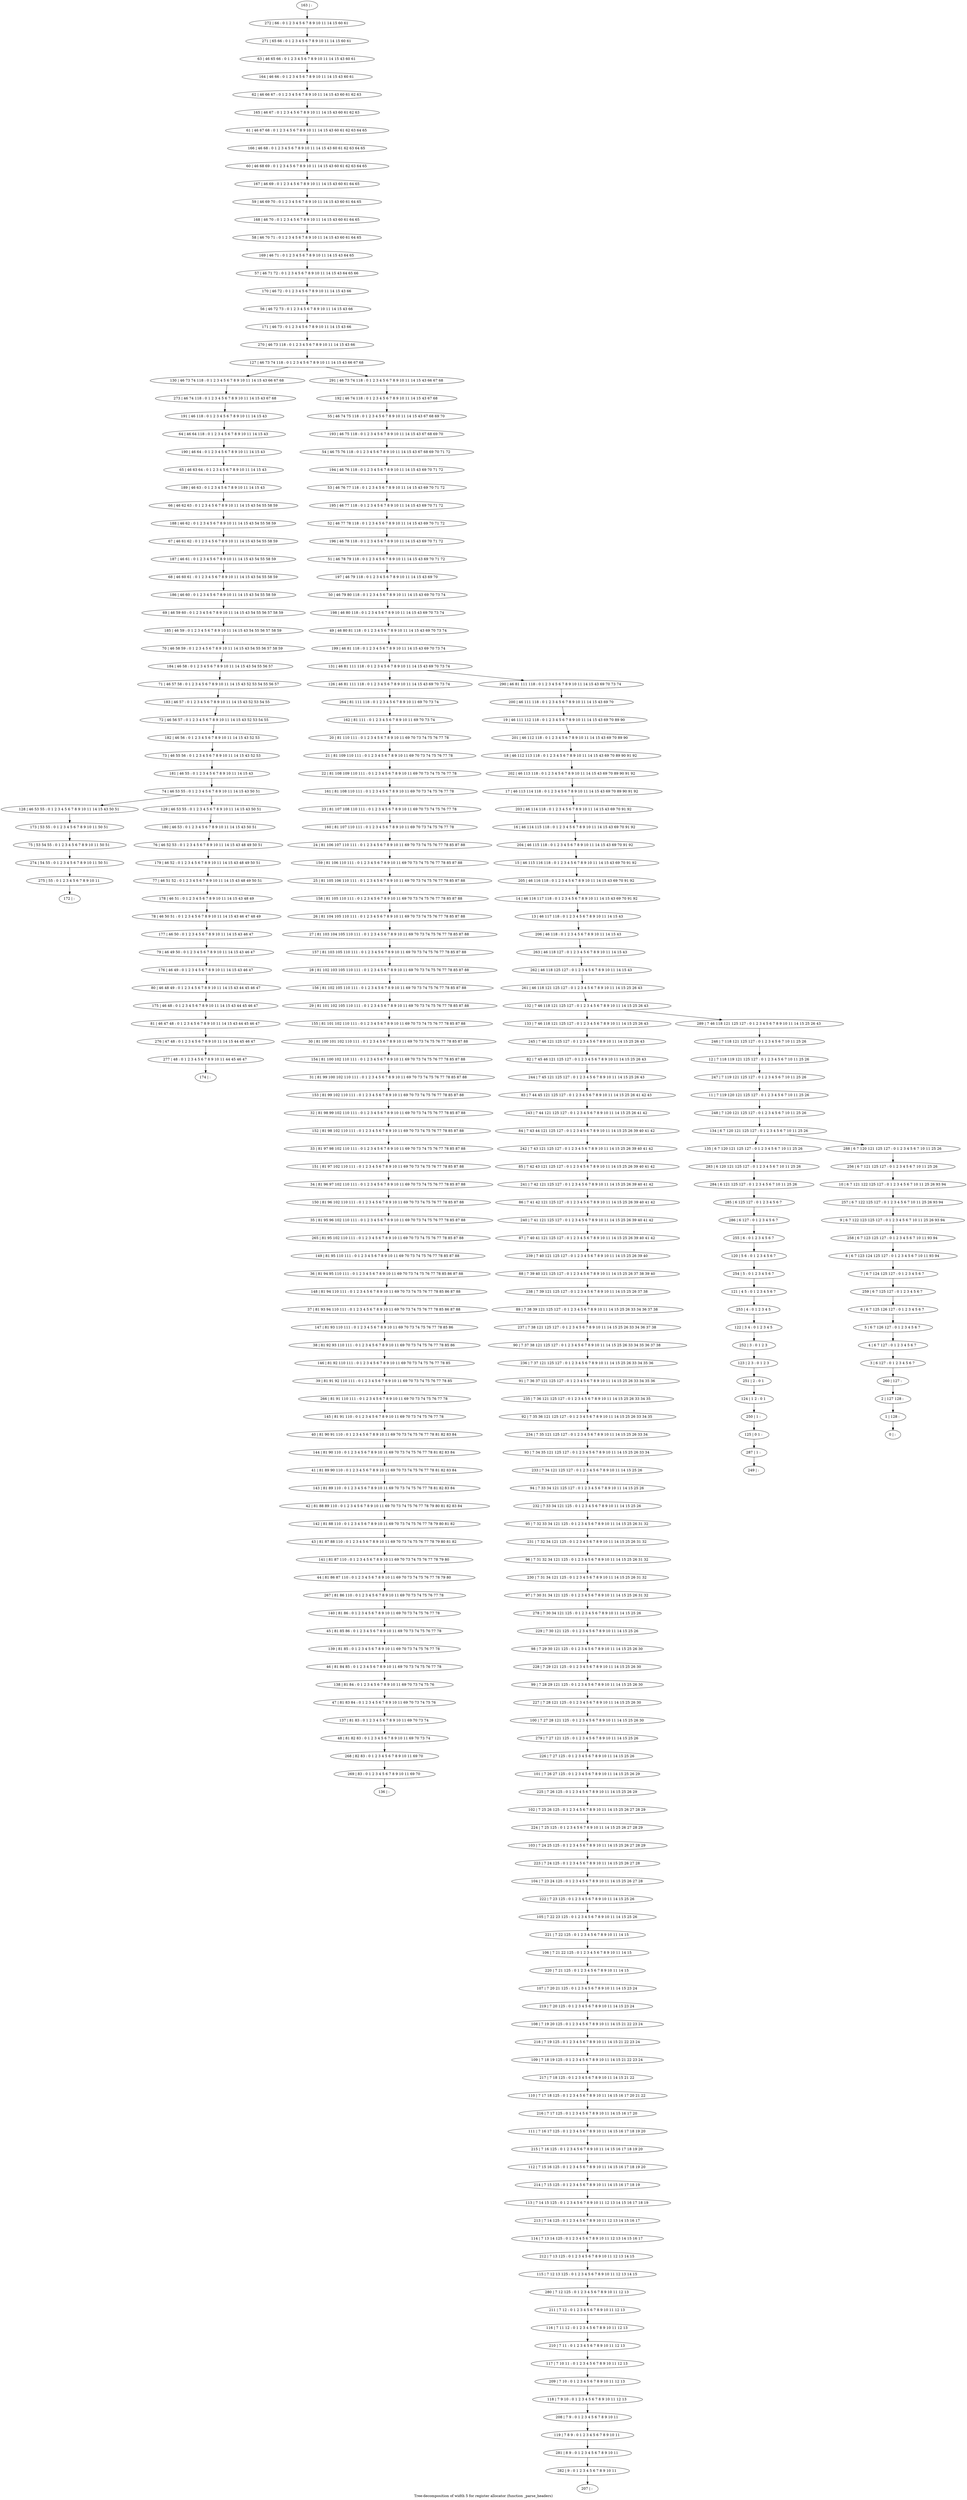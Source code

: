 digraph G {
graph [label="Tree-decomposition of width 5 for register allocator (function _parse_headers)"]
0[label="0 | : "];
1[label="1 | 128 : "];
2[label="2 | 127 128 : "];
3[label="3 | 6 127 : 0 1 2 3 4 5 6 7 "];
4[label="4 | 6 7 127 : 0 1 2 3 4 5 6 7 "];
5[label="5 | 6 7 126 127 : 0 1 2 3 4 5 6 7 "];
6[label="6 | 6 7 125 126 127 : 0 1 2 3 4 5 6 7 "];
7[label="7 | 6 7 124 125 127 : 0 1 2 3 4 5 6 7 "];
8[label="8 | 6 7 123 124 125 127 : 0 1 2 3 4 5 6 7 10 11 93 94 "];
9[label="9 | 6 7 122 123 125 127 : 0 1 2 3 4 5 6 7 10 11 25 26 93 94 "];
10[label="10 | 6 7 121 122 125 127 : 0 1 2 3 4 5 6 7 10 11 25 26 93 94 "];
11[label="11 | 7 119 120 121 125 127 : 0 1 2 3 4 5 6 7 10 11 25 26 "];
12[label="12 | 7 118 119 121 125 127 : 0 1 2 3 4 5 6 7 10 11 25 26 "];
13[label="13 | 46 117 118 : 0 1 2 3 4 5 6 7 8 9 10 11 14 15 43 "];
14[label="14 | 46 116 117 118 : 0 1 2 3 4 5 6 7 8 9 10 11 14 15 43 69 70 91 92 "];
15[label="15 | 46 115 116 118 : 0 1 2 3 4 5 6 7 8 9 10 11 14 15 43 69 70 91 92 "];
16[label="16 | 46 114 115 118 : 0 1 2 3 4 5 6 7 8 9 10 11 14 15 43 69 70 91 92 "];
17[label="17 | 46 113 114 118 : 0 1 2 3 4 5 6 7 8 9 10 11 14 15 43 69 70 89 90 91 92 "];
18[label="18 | 46 112 113 118 : 0 1 2 3 4 5 6 7 8 9 10 11 14 15 43 69 70 89 90 91 92 "];
19[label="19 | 46 111 112 118 : 0 1 2 3 4 5 6 7 8 9 10 11 14 15 43 69 70 89 90 "];
20[label="20 | 81 110 111 : 0 1 2 3 4 5 6 7 8 9 10 11 69 70 73 74 75 76 77 78 "];
21[label="21 | 81 109 110 111 : 0 1 2 3 4 5 6 7 8 9 10 11 69 70 73 74 75 76 77 78 "];
22[label="22 | 81 108 109 110 111 : 0 1 2 3 4 5 6 7 8 9 10 11 69 70 73 74 75 76 77 78 "];
23[label="23 | 81 107 108 110 111 : 0 1 2 3 4 5 6 7 8 9 10 11 69 70 73 74 75 76 77 78 "];
24[label="24 | 81 106 107 110 111 : 0 1 2 3 4 5 6 7 8 9 10 11 69 70 73 74 75 76 77 78 85 87 88 "];
25[label="25 | 81 105 106 110 111 : 0 1 2 3 4 5 6 7 8 9 10 11 69 70 73 74 75 76 77 78 85 87 88 "];
26[label="26 | 81 104 105 110 111 : 0 1 2 3 4 5 6 7 8 9 10 11 69 70 73 74 75 76 77 78 85 87 88 "];
27[label="27 | 81 103 104 105 110 111 : 0 1 2 3 4 5 6 7 8 9 10 11 69 70 73 74 75 76 77 78 85 87 88 "];
28[label="28 | 81 102 103 105 110 111 : 0 1 2 3 4 5 6 7 8 9 10 11 69 70 73 74 75 76 77 78 85 87 88 "];
29[label="29 | 81 101 102 105 110 111 : 0 1 2 3 4 5 6 7 8 9 10 11 69 70 73 74 75 76 77 78 85 87 88 "];
30[label="30 | 81 100 101 102 110 111 : 0 1 2 3 4 5 6 7 8 9 10 11 69 70 73 74 75 76 77 78 85 87 88 "];
31[label="31 | 81 99 100 102 110 111 : 0 1 2 3 4 5 6 7 8 9 10 11 69 70 73 74 75 76 77 78 85 87 88 "];
32[label="32 | 81 98 99 102 110 111 : 0 1 2 3 4 5 6 7 8 9 10 11 69 70 73 74 75 76 77 78 85 87 88 "];
33[label="33 | 81 97 98 102 110 111 : 0 1 2 3 4 5 6 7 8 9 10 11 69 70 73 74 75 76 77 78 85 87 88 "];
34[label="34 | 81 96 97 102 110 111 : 0 1 2 3 4 5 6 7 8 9 10 11 69 70 73 74 75 76 77 78 85 87 88 "];
35[label="35 | 81 95 96 102 110 111 : 0 1 2 3 4 5 6 7 8 9 10 11 69 70 73 74 75 76 77 78 85 87 88 "];
36[label="36 | 81 94 95 110 111 : 0 1 2 3 4 5 6 7 8 9 10 11 69 70 73 74 75 76 77 78 85 86 87 88 "];
37[label="37 | 81 93 94 110 111 : 0 1 2 3 4 5 6 7 8 9 10 11 69 70 73 74 75 76 77 78 85 86 87 88 "];
38[label="38 | 81 92 93 110 111 : 0 1 2 3 4 5 6 7 8 9 10 11 69 70 73 74 75 76 77 78 85 86 "];
39[label="39 | 81 91 92 110 111 : 0 1 2 3 4 5 6 7 8 9 10 11 69 70 73 74 75 76 77 78 85 "];
40[label="40 | 81 90 91 110 : 0 1 2 3 4 5 6 7 8 9 10 11 69 70 73 74 75 76 77 78 81 82 83 84 "];
41[label="41 | 81 89 90 110 : 0 1 2 3 4 5 6 7 8 9 10 11 69 70 73 74 75 76 77 78 81 82 83 84 "];
42[label="42 | 81 88 89 110 : 0 1 2 3 4 5 6 7 8 9 10 11 69 70 73 74 75 76 77 78 79 80 81 82 83 84 "];
43[label="43 | 81 87 88 110 : 0 1 2 3 4 5 6 7 8 9 10 11 69 70 73 74 75 76 77 78 79 80 81 82 "];
44[label="44 | 81 86 87 110 : 0 1 2 3 4 5 6 7 8 9 10 11 69 70 73 74 75 76 77 78 79 80 "];
45[label="45 | 81 85 86 : 0 1 2 3 4 5 6 7 8 9 10 11 69 70 73 74 75 76 77 78 "];
46[label="46 | 81 84 85 : 0 1 2 3 4 5 6 7 8 9 10 11 69 70 73 74 75 76 77 78 "];
47[label="47 | 81 83 84 : 0 1 2 3 4 5 6 7 8 9 10 11 69 70 73 74 75 76 "];
48[label="48 | 81 82 83 : 0 1 2 3 4 5 6 7 8 9 10 11 69 70 73 74 "];
49[label="49 | 46 80 81 118 : 0 1 2 3 4 5 6 7 8 9 10 11 14 15 43 69 70 73 74 "];
50[label="50 | 46 79 80 118 : 0 1 2 3 4 5 6 7 8 9 10 11 14 15 43 69 70 73 74 "];
51[label="51 | 46 78 79 118 : 0 1 2 3 4 5 6 7 8 9 10 11 14 15 43 69 70 71 72 "];
52[label="52 | 46 77 78 118 : 0 1 2 3 4 5 6 7 8 9 10 11 14 15 43 69 70 71 72 "];
53[label="53 | 46 76 77 118 : 0 1 2 3 4 5 6 7 8 9 10 11 14 15 43 69 70 71 72 "];
54[label="54 | 46 75 76 118 : 0 1 2 3 4 5 6 7 8 9 10 11 14 15 43 67 68 69 70 71 72 "];
55[label="55 | 46 74 75 118 : 0 1 2 3 4 5 6 7 8 9 10 11 14 15 43 67 68 69 70 "];
56[label="56 | 46 72 73 : 0 1 2 3 4 5 6 7 8 9 10 11 14 15 43 66 "];
57[label="57 | 46 71 72 : 0 1 2 3 4 5 6 7 8 9 10 11 14 15 43 64 65 66 "];
58[label="58 | 46 70 71 : 0 1 2 3 4 5 6 7 8 9 10 11 14 15 43 60 61 64 65 "];
59[label="59 | 46 69 70 : 0 1 2 3 4 5 6 7 8 9 10 11 14 15 43 60 61 64 65 "];
60[label="60 | 46 68 69 : 0 1 2 3 4 5 6 7 8 9 10 11 14 15 43 60 61 62 63 64 65 "];
61[label="61 | 46 67 68 : 0 1 2 3 4 5 6 7 8 9 10 11 14 15 43 60 61 62 63 64 65 "];
62[label="62 | 46 66 67 : 0 1 2 3 4 5 6 7 8 9 10 11 14 15 43 60 61 62 63 "];
63[label="63 | 46 65 66 : 0 1 2 3 4 5 6 7 8 9 10 11 14 15 43 60 61 "];
64[label="64 | 46 64 118 : 0 1 2 3 4 5 6 7 8 9 10 11 14 15 43 "];
65[label="65 | 46 63 64 : 0 1 2 3 4 5 6 7 8 9 10 11 14 15 43 "];
66[label="66 | 46 62 63 : 0 1 2 3 4 5 6 7 8 9 10 11 14 15 43 54 55 58 59 "];
67[label="67 | 46 61 62 : 0 1 2 3 4 5 6 7 8 9 10 11 14 15 43 54 55 58 59 "];
68[label="68 | 46 60 61 : 0 1 2 3 4 5 6 7 8 9 10 11 14 15 43 54 55 58 59 "];
69[label="69 | 46 59 60 : 0 1 2 3 4 5 6 7 8 9 10 11 14 15 43 54 55 56 57 58 59 "];
70[label="70 | 46 58 59 : 0 1 2 3 4 5 6 7 8 9 10 11 14 15 43 54 55 56 57 58 59 "];
71[label="71 | 46 57 58 : 0 1 2 3 4 5 6 7 8 9 10 11 14 15 43 52 53 54 55 56 57 "];
72[label="72 | 46 56 57 : 0 1 2 3 4 5 6 7 8 9 10 11 14 15 43 52 53 54 55 "];
73[label="73 | 46 55 56 : 0 1 2 3 4 5 6 7 8 9 10 11 14 15 43 52 53 "];
74[label="74 | 46 53 55 : 0 1 2 3 4 5 6 7 8 9 10 11 14 15 43 50 51 "];
75[label="75 | 53 54 55 : 0 1 2 3 4 5 6 7 8 9 10 11 50 51 "];
76[label="76 | 46 52 53 : 0 1 2 3 4 5 6 7 8 9 10 11 14 15 43 48 49 50 51 "];
77[label="77 | 46 51 52 : 0 1 2 3 4 5 6 7 8 9 10 11 14 15 43 48 49 50 51 "];
78[label="78 | 46 50 51 : 0 1 2 3 4 5 6 7 8 9 10 11 14 15 43 46 47 48 49 "];
79[label="79 | 46 49 50 : 0 1 2 3 4 5 6 7 8 9 10 11 14 15 43 46 47 "];
80[label="80 | 46 48 49 : 0 1 2 3 4 5 6 7 8 9 10 11 14 15 43 44 45 46 47 "];
81[label="81 | 46 47 48 : 0 1 2 3 4 5 6 7 8 9 10 11 14 15 43 44 45 46 47 "];
82[label="82 | 7 45 46 121 125 127 : 0 1 2 3 4 5 6 7 8 9 10 11 14 15 25 26 43 "];
83[label="83 | 7 44 45 121 125 127 : 0 1 2 3 4 5 6 7 8 9 10 11 14 15 25 26 41 42 43 "];
84[label="84 | 7 43 44 121 125 127 : 0 1 2 3 4 5 6 7 8 9 10 11 14 15 25 26 39 40 41 42 "];
85[label="85 | 7 42 43 121 125 127 : 0 1 2 3 4 5 6 7 8 9 10 11 14 15 25 26 39 40 41 42 "];
86[label="86 | 7 41 42 121 125 127 : 0 1 2 3 4 5 6 7 8 9 10 11 14 15 25 26 39 40 41 42 "];
87[label="87 | 7 40 41 121 125 127 : 0 1 2 3 4 5 6 7 8 9 10 11 14 15 25 26 39 40 41 42 "];
88[label="88 | 7 39 40 121 125 127 : 0 1 2 3 4 5 6 7 8 9 10 11 14 15 25 26 37 38 39 40 "];
89[label="89 | 7 38 39 121 125 127 : 0 1 2 3 4 5 6 7 8 9 10 11 14 15 25 26 33 34 36 37 38 "];
90[label="90 | 7 37 38 121 125 127 : 0 1 2 3 4 5 6 7 8 9 10 11 14 15 25 26 33 34 35 36 37 38 "];
91[label="91 | 7 36 37 121 125 127 : 0 1 2 3 4 5 6 7 8 9 10 11 14 15 25 26 33 34 35 36 "];
92[label="92 | 7 35 36 121 125 127 : 0 1 2 3 4 5 6 7 8 9 10 11 14 15 25 26 33 34 35 "];
93[label="93 | 7 34 35 121 125 127 : 0 1 2 3 4 5 6 7 8 9 10 11 14 15 25 26 33 34 "];
94[label="94 | 7 33 34 121 125 127 : 0 1 2 3 4 5 6 7 8 9 10 11 14 15 25 26 "];
95[label="95 | 7 32 33 34 121 125 : 0 1 2 3 4 5 6 7 8 9 10 11 14 15 25 26 31 32 "];
96[label="96 | 7 31 32 34 121 125 : 0 1 2 3 4 5 6 7 8 9 10 11 14 15 25 26 31 32 "];
97[label="97 | 7 30 31 34 121 125 : 0 1 2 3 4 5 6 7 8 9 10 11 14 15 25 26 31 32 "];
98[label="98 | 7 29 30 121 125 : 0 1 2 3 4 5 6 7 8 9 10 11 14 15 25 26 30 "];
99[label="99 | 7 28 29 121 125 : 0 1 2 3 4 5 6 7 8 9 10 11 14 15 25 26 30 "];
100[label="100 | 7 27 28 121 125 : 0 1 2 3 4 5 6 7 8 9 10 11 14 15 25 26 30 "];
101[label="101 | 7 26 27 125 : 0 1 2 3 4 5 6 7 8 9 10 11 14 15 25 26 29 "];
102[label="102 | 7 25 26 125 : 0 1 2 3 4 5 6 7 8 9 10 11 14 15 25 26 27 28 29 "];
103[label="103 | 7 24 25 125 : 0 1 2 3 4 5 6 7 8 9 10 11 14 15 25 26 27 28 29 "];
104[label="104 | 7 23 24 125 : 0 1 2 3 4 5 6 7 8 9 10 11 14 15 25 26 27 28 "];
105[label="105 | 7 22 23 125 : 0 1 2 3 4 5 6 7 8 9 10 11 14 15 25 26 "];
106[label="106 | 7 21 22 125 : 0 1 2 3 4 5 6 7 8 9 10 11 14 15 "];
107[label="107 | 7 20 21 125 : 0 1 2 3 4 5 6 7 8 9 10 11 14 15 23 24 "];
108[label="108 | 7 19 20 125 : 0 1 2 3 4 5 6 7 8 9 10 11 14 15 21 22 23 24 "];
109[label="109 | 7 18 19 125 : 0 1 2 3 4 5 6 7 8 9 10 11 14 15 21 22 23 24 "];
110[label="110 | 7 17 18 125 : 0 1 2 3 4 5 6 7 8 9 10 11 14 15 16 17 20 21 22 "];
111[label="111 | 7 16 17 125 : 0 1 2 3 4 5 6 7 8 9 10 11 14 15 16 17 18 19 20 "];
112[label="112 | 7 15 16 125 : 0 1 2 3 4 5 6 7 8 9 10 11 14 15 16 17 18 19 20 "];
113[label="113 | 7 14 15 125 : 0 1 2 3 4 5 6 7 8 9 10 11 12 13 14 15 16 17 18 19 "];
114[label="114 | 7 13 14 125 : 0 1 2 3 4 5 6 7 8 9 10 11 12 13 14 15 16 17 "];
115[label="115 | 7 12 13 125 : 0 1 2 3 4 5 6 7 8 9 10 11 12 13 14 15 "];
116[label="116 | 7 11 12 : 0 1 2 3 4 5 6 7 8 9 10 11 12 13 "];
117[label="117 | 7 10 11 : 0 1 2 3 4 5 6 7 8 9 10 11 12 13 "];
118[label="118 | 7 9 10 : 0 1 2 3 4 5 6 7 8 9 10 11 12 13 "];
119[label="119 | 7 8 9 : 0 1 2 3 4 5 6 7 8 9 10 11 "];
120[label="120 | 5 6 : 0 1 2 3 4 5 6 7 "];
121[label="121 | 4 5 : 0 1 2 3 4 5 6 7 "];
122[label="122 | 3 4 : 0 1 2 3 4 5 "];
123[label="123 | 2 3 : 0 1 2 3 "];
124[label="124 | 1 2 : 0 1 "];
125[label="125 | 0 1 : "];
126[label="126 | 46 81 111 118 : 0 1 2 3 4 5 6 7 8 9 10 11 14 15 43 69 70 73 74 "];
127[label="127 | 46 73 74 118 : 0 1 2 3 4 5 6 7 8 9 10 11 14 15 43 66 67 68 "];
128[label="128 | 46 53 55 : 0 1 2 3 4 5 6 7 8 9 10 11 14 15 43 50 51 "];
129[label="129 | 46 53 55 : 0 1 2 3 4 5 6 7 8 9 10 11 14 15 43 50 51 "];
130[label="130 | 46 73 74 118 : 0 1 2 3 4 5 6 7 8 9 10 11 14 15 43 66 67 68 "];
131[label="131 | 46 81 111 118 : 0 1 2 3 4 5 6 7 8 9 10 11 14 15 43 69 70 73 74 "];
132[label="132 | 7 46 118 121 125 127 : 0 1 2 3 4 5 6 7 8 9 10 11 14 15 25 26 43 "];
133[label="133 | 7 46 118 121 125 127 : 0 1 2 3 4 5 6 7 8 9 10 11 14 15 25 26 43 "];
134[label="134 | 6 7 120 121 125 127 : 0 1 2 3 4 5 6 7 10 11 25 26 "];
135[label="135 | 6 7 120 121 125 127 : 0 1 2 3 4 5 6 7 10 11 25 26 "];
136[label="136 | : "];
137[label="137 | 81 83 : 0 1 2 3 4 5 6 7 8 9 10 11 69 70 73 74 "];
138[label="138 | 81 84 : 0 1 2 3 4 5 6 7 8 9 10 11 69 70 73 74 75 76 "];
139[label="139 | 81 85 : 0 1 2 3 4 5 6 7 8 9 10 11 69 70 73 74 75 76 77 78 "];
140[label="140 | 81 86 : 0 1 2 3 4 5 6 7 8 9 10 11 69 70 73 74 75 76 77 78 "];
141[label="141 | 81 87 110 : 0 1 2 3 4 5 6 7 8 9 10 11 69 70 73 74 75 76 77 78 79 80 "];
142[label="142 | 81 88 110 : 0 1 2 3 4 5 6 7 8 9 10 11 69 70 73 74 75 76 77 78 79 80 81 82 "];
143[label="143 | 81 89 110 : 0 1 2 3 4 5 6 7 8 9 10 11 69 70 73 74 75 76 77 78 81 82 83 84 "];
144[label="144 | 81 90 110 : 0 1 2 3 4 5 6 7 8 9 10 11 69 70 73 74 75 76 77 78 81 82 83 84 "];
145[label="145 | 81 91 110 : 0 1 2 3 4 5 6 7 8 9 10 11 69 70 73 74 75 76 77 78 "];
146[label="146 | 81 92 110 111 : 0 1 2 3 4 5 6 7 8 9 10 11 69 70 73 74 75 76 77 78 85 "];
147[label="147 | 81 93 110 111 : 0 1 2 3 4 5 6 7 8 9 10 11 69 70 73 74 75 76 77 78 85 86 "];
148[label="148 | 81 94 110 111 : 0 1 2 3 4 5 6 7 8 9 10 11 69 70 73 74 75 76 77 78 85 86 87 88 "];
149[label="149 | 81 95 110 111 : 0 1 2 3 4 5 6 7 8 9 10 11 69 70 73 74 75 76 77 78 85 87 88 "];
150[label="150 | 81 96 102 110 111 : 0 1 2 3 4 5 6 7 8 9 10 11 69 70 73 74 75 76 77 78 85 87 88 "];
151[label="151 | 81 97 102 110 111 : 0 1 2 3 4 5 6 7 8 9 10 11 69 70 73 74 75 76 77 78 85 87 88 "];
152[label="152 | 81 98 102 110 111 : 0 1 2 3 4 5 6 7 8 9 10 11 69 70 73 74 75 76 77 78 85 87 88 "];
153[label="153 | 81 99 102 110 111 : 0 1 2 3 4 5 6 7 8 9 10 11 69 70 73 74 75 76 77 78 85 87 88 "];
154[label="154 | 81 100 102 110 111 : 0 1 2 3 4 5 6 7 8 9 10 11 69 70 73 74 75 76 77 78 85 87 88 "];
155[label="155 | 81 101 102 110 111 : 0 1 2 3 4 5 6 7 8 9 10 11 69 70 73 74 75 76 77 78 85 87 88 "];
156[label="156 | 81 102 105 110 111 : 0 1 2 3 4 5 6 7 8 9 10 11 69 70 73 74 75 76 77 78 85 87 88 "];
157[label="157 | 81 103 105 110 111 : 0 1 2 3 4 5 6 7 8 9 10 11 69 70 73 74 75 76 77 78 85 87 88 "];
158[label="158 | 81 105 110 111 : 0 1 2 3 4 5 6 7 8 9 10 11 69 70 73 74 75 76 77 78 85 87 88 "];
159[label="159 | 81 106 110 111 : 0 1 2 3 4 5 6 7 8 9 10 11 69 70 73 74 75 76 77 78 85 87 88 "];
160[label="160 | 81 107 110 111 : 0 1 2 3 4 5 6 7 8 9 10 11 69 70 73 74 75 76 77 78 "];
161[label="161 | 81 108 110 111 : 0 1 2 3 4 5 6 7 8 9 10 11 69 70 73 74 75 76 77 78 "];
162[label="162 | 81 111 : 0 1 2 3 4 5 6 7 8 9 10 11 69 70 73 74 "];
163[label="163 | : "];
164[label="164 | 46 66 : 0 1 2 3 4 5 6 7 8 9 10 11 14 15 43 60 61 "];
165[label="165 | 46 67 : 0 1 2 3 4 5 6 7 8 9 10 11 14 15 43 60 61 62 63 "];
166[label="166 | 46 68 : 0 1 2 3 4 5 6 7 8 9 10 11 14 15 43 60 61 62 63 64 65 "];
167[label="167 | 46 69 : 0 1 2 3 4 5 6 7 8 9 10 11 14 15 43 60 61 64 65 "];
168[label="168 | 46 70 : 0 1 2 3 4 5 6 7 8 9 10 11 14 15 43 60 61 64 65 "];
169[label="169 | 46 71 : 0 1 2 3 4 5 6 7 8 9 10 11 14 15 43 64 65 "];
170[label="170 | 46 72 : 0 1 2 3 4 5 6 7 8 9 10 11 14 15 43 66 "];
171[label="171 | 46 73 : 0 1 2 3 4 5 6 7 8 9 10 11 14 15 43 66 "];
172[label="172 | : "];
173[label="173 | 53 55 : 0 1 2 3 4 5 6 7 8 9 10 11 50 51 "];
174[label="174 | : "];
175[label="175 | 46 48 : 0 1 2 3 4 5 6 7 8 9 10 11 14 15 43 44 45 46 47 "];
176[label="176 | 46 49 : 0 1 2 3 4 5 6 7 8 9 10 11 14 15 43 46 47 "];
177[label="177 | 46 50 : 0 1 2 3 4 5 6 7 8 9 10 11 14 15 43 46 47 "];
178[label="178 | 46 51 : 0 1 2 3 4 5 6 7 8 9 10 11 14 15 43 48 49 "];
179[label="179 | 46 52 : 0 1 2 3 4 5 6 7 8 9 10 11 14 15 43 48 49 50 51 "];
180[label="180 | 46 53 : 0 1 2 3 4 5 6 7 8 9 10 11 14 15 43 50 51 "];
181[label="181 | 46 55 : 0 1 2 3 4 5 6 7 8 9 10 11 14 15 43 "];
182[label="182 | 46 56 : 0 1 2 3 4 5 6 7 8 9 10 11 14 15 43 52 53 "];
183[label="183 | 46 57 : 0 1 2 3 4 5 6 7 8 9 10 11 14 15 43 52 53 54 55 "];
184[label="184 | 46 58 : 0 1 2 3 4 5 6 7 8 9 10 11 14 15 43 54 55 56 57 "];
185[label="185 | 46 59 : 0 1 2 3 4 5 6 7 8 9 10 11 14 15 43 54 55 56 57 58 59 "];
186[label="186 | 46 60 : 0 1 2 3 4 5 6 7 8 9 10 11 14 15 43 54 55 58 59 "];
187[label="187 | 46 61 : 0 1 2 3 4 5 6 7 8 9 10 11 14 15 43 54 55 58 59 "];
188[label="188 | 46 62 : 0 1 2 3 4 5 6 7 8 9 10 11 14 15 43 54 55 58 59 "];
189[label="189 | 46 63 : 0 1 2 3 4 5 6 7 8 9 10 11 14 15 43 "];
190[label="190 | 46 64 : 0 1 2 3 4 5 6 7 8 9 10 11 14 15 43 "];
191[label="191 | 46 118 : 0 1 2 3 4 5 6 7 8 9 10 11 14 15 43 "];
192[label="192 | 46 74 118 : 0 1 2 3 4 5 6 7 8 9 10 11 14 15 43 67 68 "];
193[label="193 | 46 75 118 : 0 1 2 3 4 5 6 7 8 9 10 11 14 15 43 67 68 69 70 "];
194[label="194 | 46 76 118 : 0 1 2 3 4 5 6 7 8 9 10 11 14 15 43 69 70 71 72 "];
195[label="195 | 46 77 118 : 0 1 2 3 4 5 6 7 8 9 10 11 14 15 43 69 70 71 72 "];
196[label="196 | 46 78 118 : 0 1 2 3 4 5 6 7 8 9 10 11 14 15 43 69 70 71 72 "];
197[label="197 | 46 79 118 : 0 1 2 3 4 5 6 7 8 9 10 11 14 15 43 69 70 "];
198[label="198 | 46 80 118 : 0 1 2 3 4 5 6 7 8 9 10 11 14 15 43 69 70 73 74 "];
199[label="199 | 46 81 118 : 0 1 2 3 4 5 6 7 8 9 10 11 14 15 43 69 70 73 74 "];
200[label="200 | 46 111 118 : 0 1 2 3 4 5 6 7 8 9 10 11 14 15 43 69 70 "];
201[label="201 | 46 112 118 : 0 1 2 3 4 5 6 7 8 9 10 11 14 15 43 69 70 89 90 "];
202[label="202 | 46 113 118 : 0 1 2 3 4 5 6 7 8 9 10 11 14 15 43 69 70 89 90 91 92 "];
203[label="203 | 46 114 118 : 0 1 2 3 4 5 6 7 8 9 10 11 14 15 43 69 70 91 92 "];
204[label="204 | 46 115 118 : 0 1 2 3 4 5 6 7 8 9 10 11 14 15 43 69 70 91 92 "];
205[label="205 | 46 116 118 : 0 1 2 3 4 5 6 7 8 9 10 11 14 15 43 69 70 91 92 "];
206[label="206 | 46 118 : 0 1 2 3 4 5 6 7 8 9 10 11 14 15 43 "];
207[label="207 | : "];
208[label="208 | 7 9 : 0 1 2 3 4 5 6 7 8 9 10 11 "];
209[label="209 | 7 10 : 0 1 2 3 4 5 6 7 8 9 10 11 12 13 "];
210[label="210 | 7 11 : 0 1 2 3 4 5 6 7 8 9 10 11 12 13 "];
211[label="211 | 7 12 : 0 1 2 3 4 5 6 7 8 9 10 11 12 13 "];
212[label="212 | 7 13 125 : 0 1 2 3 4 5 6 7 8 9 10 11 12 13 14 15 "];
213[label="213 | 7 14 125 : 0 1 2 3 4 5 6 7 8 9 10 11 12 13 14 15 16 17 "];
214[label="214 | 7 15 125 : 0 1 2 3 4 5 6 7 8 9 10 11 14 15 16 17 18 19 "];
215[label="215 | 7 16 125 : 0 1 2 3 4 5 6 7 8 9 10 11 14 15 16 17 18 19 20 "];
216[label="216 | 7 17 125 : 0 1 2 3 4 5 6 7 8 9 10 11 14 15 16 17 20 "];
217[label="217 | 7 18 125 : 0 1 2 3 4 5 6 7 8 9 10 11 14 15 21 22 "];
218[label="218 | 7 19 125 : 0 1 2 3 4 5 6 7 8 9 10 11 14 15 21 22 23 24 "];
219[label="219 | 7 20 125 : 0 1 2 3 4 5 6 7 8 9 10 11 14 15 23 24 "];
220[label="220 | 7 21 125 : 0 1 2 3 4 5 6 7 8 9 10 11 14 15 "];
221[label="221 | 7 22 125 : 0 1 2 3 4 5 6 7 8 9 10 11 14 15 "];
222[label="222 | 7 23 125 : 0 1 2 3 4 5 6 7 8 9 10 11 14 15 25 26 "];
223[label="223 | 7 24 125 : 0 1 2 3 4 5 6 7 8 9 10 11 14 15 25 26 27 28 "];
224[label="224 | 7 25 125 : 0 1 2 3 4 5 6 7 8 9 10 11 14 15 25 26 27 28 29 "];
225[label="225 | 7 26 125 : 0 1 2 3 4 5 6 7 8 9 10 11 14 15 25 26 29 "];
226[label="226 | 7 27 125 : 0 1 2 3 4 5 6 7 8 9 10 11 14 15 25 26 "];
227[label="227 | 7 28 121 125 : 0 1 2 3 4 5 6 7 8 9 10 11 14 15 25 26 30 "];
228[label="228 | 7 29 121 125 : 0 1 2 3 4 5 6 7 8 9 10 11 14 15 25 26 30 "];
229[label="229 | 7 30 121 125 : 0 1 2 3 4 5 6 7 8 9 10 11 14 15 25 26 "];
230[label="230 | 7 31 34 121 125 : 0 1 2 3 4 5 6 7 8 9 10 11 14 15 25 26 31 32 "];
231[label="231 | 7 32 34 121 125 : 0 1 2 3 4 5 6 7 8 9 10 11 14 15 25 26 31 32 "];
232[label="232 | 7 33 34 121 125 : 0 1 2 3 4 5 6 7 8 9 10 11 14 15 25 26 "];
233[label="233 | 7 34 121 125 127 : 0 1 2 3 4 5 6 7 8 9 10 11 14 15 25 26 "];
234[label="234 | 7 35 121 125 127 : 0 1 2 3 4 5 6 7 8 9 10 11 14 15 25 26 33 34 "];
235[label="235 | 7 36 121 125 127 : 0 1 2 3 4 5 6 7 8 9 10 11 14 15 25 26 33 34 35 "];
236[label="236 | 7 37 121 125 127 : 0 1 2 3 4 5 6 7 8 9 10 11 14 15 25 26 33 34 35 36 "];
237[label="237 | 7 38 121 125 127 : 0 1 2 3 4 5 6 7 8 9 10 11 14 15 25 26 33 34 36 37 38 "];
238[label="238 | 7 39 121 125 127 : 0 1 2 3 4 5 6 7 8 9 10 11 14 15 25 26 37 38 "];
239[label="239 | 7 40 121 125 127 : 0 1 2 3 4 5 6 7 8 9 10 11 14 15 25 26 39 40 "];
240[label="240 | 7 41 121 125 127 : 0 1 2 3 4 5 6 7 8 9 10 11 14 15 25 26 39 40 41 42 "];
241[label="241 | 7 42 121 125 127 : 0 1 2 3 4 5 6 7 8 9 10 11 14 15 25 26 39 40 41 42 "];
242[label="242 | 7 43 121 125 127 : 0 1 2 3 4 5 6 7 8 9 10 11 14 15 25 26 39 40 41 42 "];
243[label="243 | 7 44 121 125 127 : 0 1 2 3 4 5 6 7 8 9 10 11 14 15 25 26 41 42 "];
244[label="244 | 7 45 121 125 127 : 0 1 2 3 4 5 6 7 8 9 10 11 14 15 25 26 43 "];
245[label="245 | 7 46 121 125 127 : 0 1 2 3 4 5 6 7 8 9 10 11 14 15 25 26 43 "];
246[label="246 | 7 118 121 125 127 : 0 1 2 3 4 5 6 7 10 11 25 26 "];
247[label="247 | 7 119 121 125 127 : 0 1 2 3 4 5 6 7 10 11 25 26 "];
248[label="248 | 7 120 121 125 127 : 0 1 2 3 4 5 6 7 10 11 25 26 "];
249[label="249 | : "];
250[label="250 | 1 : "];
251[label="251 | 2 : 0 1 "];
252[label="252 | 3 : 0 1 2 3 "];
253[label="253 | 4 : 0 1 2 3 4 5 "];
254[label="254 | 5 : 0 1 2 3 4 5 6 7 "];
255[label="255 | 6 : 0 1 2 3 4 5 6 7 "];
256[label="256 | 6 7 121 125 127 : 0 1 2 3 4 5 6 7 10 11 25 26 "];
257[label="257 | 6 7 122 125 127 : 0 1 2 3 4 5 6 7 10 11 25 26 93 94 "];
258[label="258 | 6 7 123 125 127 : 0 1 2 3 4 5 6 7 10 11 93 94 "];
259[label="259 | 6 7 125 127 : 0 1 2 3 4 5 6 7 "];
260[label="260 | 127 : "];
261[label="261 | 46 118 121 125 127 : 0 1 2 3 4 5 6 7 8 9 10 11 14 15 25 26 43 "];
262[label="262 | 46 118 125 127 : 0 1 2 3 4 5 6 7 8 9 10 11 14 15 43 "];
263[label="263 | 46 118 127 : 0 1 2 3 4 5 6 7 8 9 10 11 14 15 43 "];
264[label="264 | 81 111 118 : 0 1 2 3 4 5 6 7 8 9 10 11 69 70 73 74 "];
265[label="265 | 81 95 102 110 111 : 0 1 2 3 4 5 6 7 8 9 10 11 69 70 73 74 75 76 77 78 85 87 88 "];
266[label="266 | 81 91 110 111 : 0 1 2 3 4 5 6 7 8 9 10 11 69 70 73 74 75 76 77 78 "];
267[label="267 | 81 86 110 : 0 1 2 3 4 5 6 7 8 9 10 11 69 70 73 74 75 76 77 78 "];
268[label="268 | 82 83 : 0 1 2 3 4 5 6 7 8 9 10 11 69 70 "];
269[label="269 | 83 : 0 1 2 3 4 5 6 7 8 9 10 11 69 70 "];
270[label="270 | 46 73 118 : 0 1 2 3 4 5 6 7 8 9 10 11 14 15 43 66 "];
271[label="271 | 65 66 : 0 1 2 3 4 5 6 7 8 9 10 11 14 15 60 61 "];
272[label="272 | 66 : 0 1 2 3 4 5 6 7 8 9 10 11 14 15 60 61 "];
273[label="273 | 46 74 118 : 0 1 2 3 4 5 6 7 8 9 10 11 14 15 43 67 68 "];
274[label="274 | 54 55 : 0 1 2 3 4 5 6 7 8 9 10 11 50 51 "];
275[label="275 | 55 : 0 1 2 3 4 5 6 7 8 9 10 11 "];
276[label="276 | 47 48 : 0 1 2 3 4 5 6 7 8 9 10 11 14 15 44 45 46 47 "];
277[label="277 | 48 : 0 1 2 3 4 5 6 7 8 9 10 11 44 45 46 47 "];
278[label="278 | 7 30 34 121 125 : 0 1 2 3 4 5 6 7 8 9 10 11 14 15 25 26 "];
279[label="279 | 7 27 121 125 : 0 1 2 3 4 5 6 7 8 9 10 11 14 15 25 26 "];
280[label="280 | 7 12 125 : 0 1 2 3 4 5 6 7 8 9 10 11 12 13 "];
281[label="281 | 8 9 : 0 1 2 3 4 5 6 7 8 9 10 11 "];
282[label="282 | 9 : 0 1 2 3 4 5 6 7 8 9 10 11 "];
283[label="283 | 6 120 121 125 127 : 0 1 2 3 4 5 6 7 10 11 25 26 "];
284[label="284 | 6 121 125 127 : 0 1 2 3 4 5 6 7 10 11 25 26 "];
285[label="285 | 6 125 127 : 0 1 2 3 4 5 6 7 "];
286[label="286 | 6 127 : 0 1 2 3 4 5 6 7 "];
287[label="287 | 1 : "];
288[label="288 | 6 7 120 121 125 127 : 0 1 2 3 4 5 6 7 10 11 25 26 "];
289[label="289 | 7 46 118 121 125 127 : 0 1 2 3 4 5 6 7 8 9 10 11 14 15 25 26 43 "];
290[label="290 | 46 81 111 118 : 0 1 2 3 4 5 6 7 8 9 10 11 14 15 43 69 70 73 74 "];
291[label="291 | 46 73 74 118 : 0 1 2 3 4 5 6 7 8 9 10 11 14 15 43 66 67 68 "];
20->21 ;
21->22 ;
26->27 ;
74->128 ;
74->129 ;
137->48 ;
47->137 ;
138->47 ;
46->138 ;
139->46 ;
45->139 ;
140->45 ;
141->44 ;
43->141 ;
142->43 ;
42->142 ;
143->42 ;
41->143 ;
144->41 ;
40->144 ;
145->40 ;
146->39 ;
38->146 ;
147->38 ;
37->147 ;
148->37 ;
36->148 ;
149->36 ;
150->35 ;
34->150 ;
151->34 ;
33->151 ;
152->33 ;
32->152 ;
153->32 ;
31->153 ;
154->31 ;
30->154 ;
155->30 ;
29->155 ;
156->29 ;
28->156 ;
157->28 ;
27->157 ;
158->26 ;
25->158 ;
159->25 ;
24->159 ;
160->24 ;
23->160 ;
161->23 ;
22->161 ;
162->20 ;
173->75 ;
128->173 ;
175->81 ;
80->175 ;
176->80 ;
79->176 ;
177->79 ;
78->177 ;
178->78 ;
77->178 ;
179->77 ;
76->179 ;
180->76 ;
129->180 ;
181->74 ;
73->181 ;
182->73 ;
72->182 ;
183->72 ;
71->183 ;
184->71 ;
70->184 ;
185->70 ;
69->185 ;
186->69 ;
68->186 ;
187->68 ;
67->187 ;
188->67 ;
66->188 ;
189->66 ;
65->189 ;
190->65 ;
64->190 ;
191->64 ;
208->119 ;
118->208 ;
209->118 ;
117->209 ;
210->117 ;
116->210 ;
211->116 ;
212->115 ;
114->212 ;
213->114 ;
113->213 ;
214->113 ;
112->214 ;
215->112 ;
111->215 ;
216->111 ;
110->216 ;
217->110 ;
109->217 ;
218->109 ;
108->218 ;
219->108 ;
107->219 ;
220->107 ;
106->220 ;
221->106 ;
105->221 ;
222->105 ;
104->222 ;
223->104 ;
103->223 ;
224->103 ;
102->224 ;
225->102 ;
101->225 ;
226->101 ;
227->100 ;
99->227 ;
228->99 ;
98->228 ;
229->98 ;
230->97 ;
96->230 ;
231->96 ;
95->231 ;
232->95 ;
94->232 ;
233->94 ;
93->233 ;
234->93 ;
92->234 ;
235->92 ;
91->235 ;
236->91 ;
90->236 ;
237->90 ;
89->237 ;
238->89 ;
88->238 ;
239->88 ;
87->239 ;
240->87 ;
86->240 ;
241->86 ;
85->241 ;
242->85 ;
84->242 ;
243->84 ;
83->243 ;
244->83 ;
82->244 ;
245->82 ;
133->245 ;
250->125 ;
124->250 ;
251->124 ;
123->251 ;
252->123 ;
122->252 ;
253->122 ;
121->253 ;
254->121 ;
120->254 ;
255->120 ;
264->162 ;
126->264 ;
265->149 ;
35->265 ;
266->145 ;
39->266 ;
267->140 ;
44->267 ;
48->268 ;
269->136 ;
268->269 ;
273->191 ;
130->273 ;
75->274 ;
275->172 ;
274->275 ;
81->276 ;
277->174 ;
276->277 ;
278->229 ;
97->278 ;
279->226 ;
100->279 ;
280->211 ;
115->280 ;
119->281 ;
282->207 ;
281->282 ;
135->283 ;
283->284 ;
284->285 ;
286->255 ;
285->286 ;
287->249 ;
125->287 ;
163->272 ;
272->271 ;
271->63 ;
63->164 ;
164->62 ;
62->165 ;
165->61 ;
61->166 ;
166->60 ;
60->167 ;
167->59 ;
59->168 ;
168->58 ;
58->169 ;
169->57 ;
57->170 ;
170->56 ;
56->171 ;
171->270 ;
270->127 ;
192->55 ;
55->193 ;
193->54 ;
54->194 ;
194->53 ;
53->195 ;
195->52 ;
52->196 ;
196->51 ;
51->197 ;
197->50 ;
50->198 ;
198->49 ;
49->199 ;
199->131 ;
200->19 ;
19->201 ;
201->18 ;
18->202 ;
202->17 ;
17->203 ;
203->16 ;
16->204 ;
204->15 ;
15->205 ;
205->14 ;
14->13 ;
13->206 ;
206->263 ;
263->262 ;
262->261 ;
261->132 ;
246->12 ;
12->247 ;
247->11 ;
11->248 ;
248->134 ;
256->10 ;
10->257 ;
257->9 ;
9->258 ;
258->8 ;
8->7 ;
7->259 ;
259->6 ;
6->5 ;
5->4 ;
4->3 ;
3->260 ;
260->2 ;
2->1 ;
1->0 ;
288->256 ;
289->246 ;
290->200 ;
291->192 ;
134->135 ;
134->288 ;
132->133 ;
132->289 ;
131->126 ;
131->290 ;
127->130 ;
127->291 ;
}

